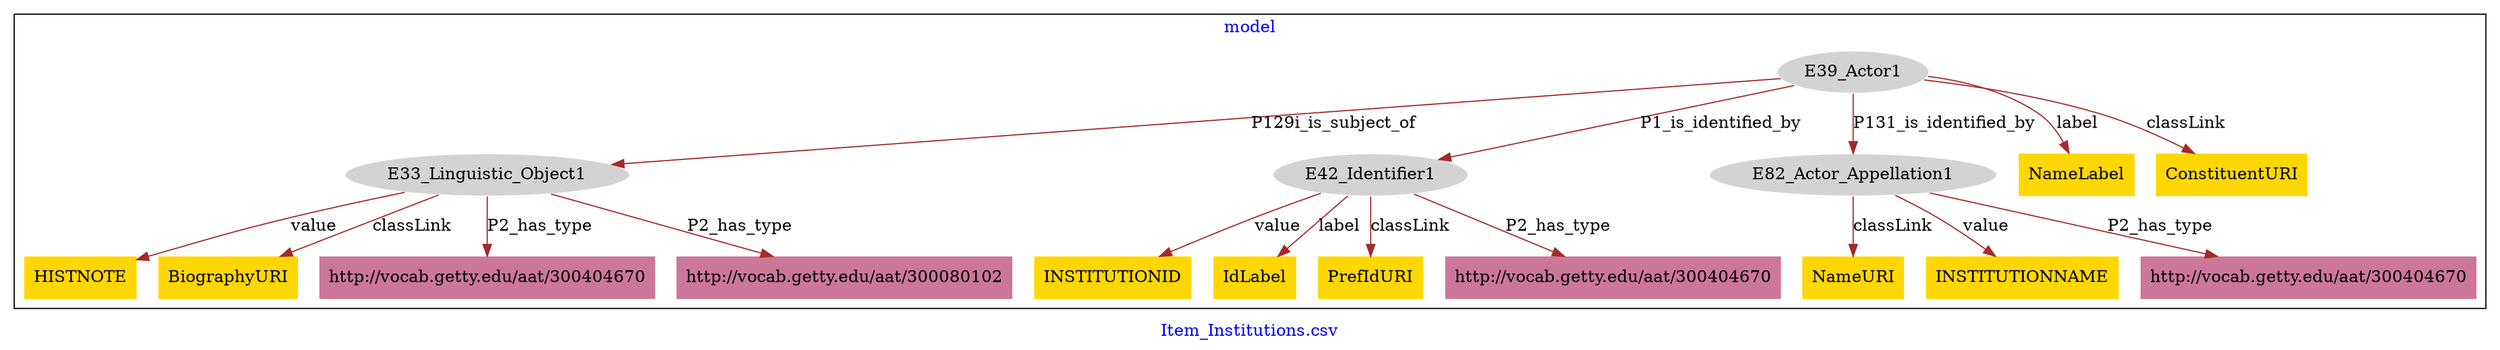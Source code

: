 digraph n0 {
fontcolor="blue"
remincross="true"
label="Item_Institutions.csv"
subgraph cluster {
label="model"
n2[style="filled",color="white",fillcolor="lightgray",label="E39_Actor1"];
n3[style="filled",color="white",fillcolor="lightgray",label="E33_Linguistic_Object1"];
n4[style="filled",color="white",fillcolor="lightgray",label="E42_Identifier1"];
n5[style="filled",color="white",fillcolor="lightgray",label="E82_Actor_Appellation1"];
n6[shape="plaintext",style="filled",fillcolor="gold",label="HISTNOTE"];
n7[shape="plaintext",style="filled",fillcolor="gold",label="NameURI"];
n8[shape="plaintext",style="filled",fillcolor="gold",label="INSTITUTIONID"];
n9[shape="plaintext",style="filled",fillcolor="gold",label="NameLabel"];
n10[shape="plaintext",style="filled",fillcolor="gold",label="IdLabel"];
n11[shape="plaintext",style="filled",fillcolor="gold",label="PrefIdURI"];
n12[shape="plaintext",style="filled",fillcolor="gold",label="INSTITUTIONNAME"];
n13[shape="plaintext",style="filled",fillcolor="gold",label="ConstituentURI"];
n14[shape="plaintext",style="filled",fillcolor="gold",label="BiographyURI"];
n15[shape="plaintext",style="filled",fillcolor="#CC7799",label="http://vocab.getty.edu/aat/300404670"];
n16[shape="plaintext",style="filled",fillcolor="#CC7799",label="http://vocab.getty.edu/aat/300404670"];
n17[shape="plaintext",style="filled",fillcolor="#CC7799",label="http://vocab.getty.edu/aat/300080102"];
n18[shape="plaintext",style="filled",fillcolor="#CC7799",label="http://vocab.getty.edu/aat/300404670"];
}
n2 -> n3[color="brown",fontcolor="black",label="P129i_is_subject_of"]
n2 -> n4[color="brown",fontcolor="black",label="P1_is_identified_by"]
n2 -> n5[color="brown",fontcolor="black",label="P131_is_identified_by"]
n3 -> n6[color="brown",fontcolor="black",label="value"]
n5 -> n7[color="brown",fontcolor="black",label="classLink"]
n4 -> n8[color="brown",fontcolor="black",label="value"]
n2 -> n9[color="brown",fontcolor="black",label="label"]
n4 -> n10[color="brown",fontcolor="black",label="label"]
n4 -> n11[color="brown",fontcolor="black",label="classLink"]
n5 -> n12[color="brown",fontcolor="black",label="value"]
n2 -> n13[color="brown",fontcolor="black",label="classLink"]
n3 -> n14[color="brown",fontcolor="black",label="classLink"]
n5 -> n15[color="brown",fontcolor="black",label="P2_has_type"]
n3 -> n16[color="brown",fontcolor="black",label="P2_has_type"]
n3 -> n17[color="brown",fontcolor="black",label="P2_has_type"]
n4 -> n18[color="brown",fontcolor="black",label="P2_has_type"]
}
